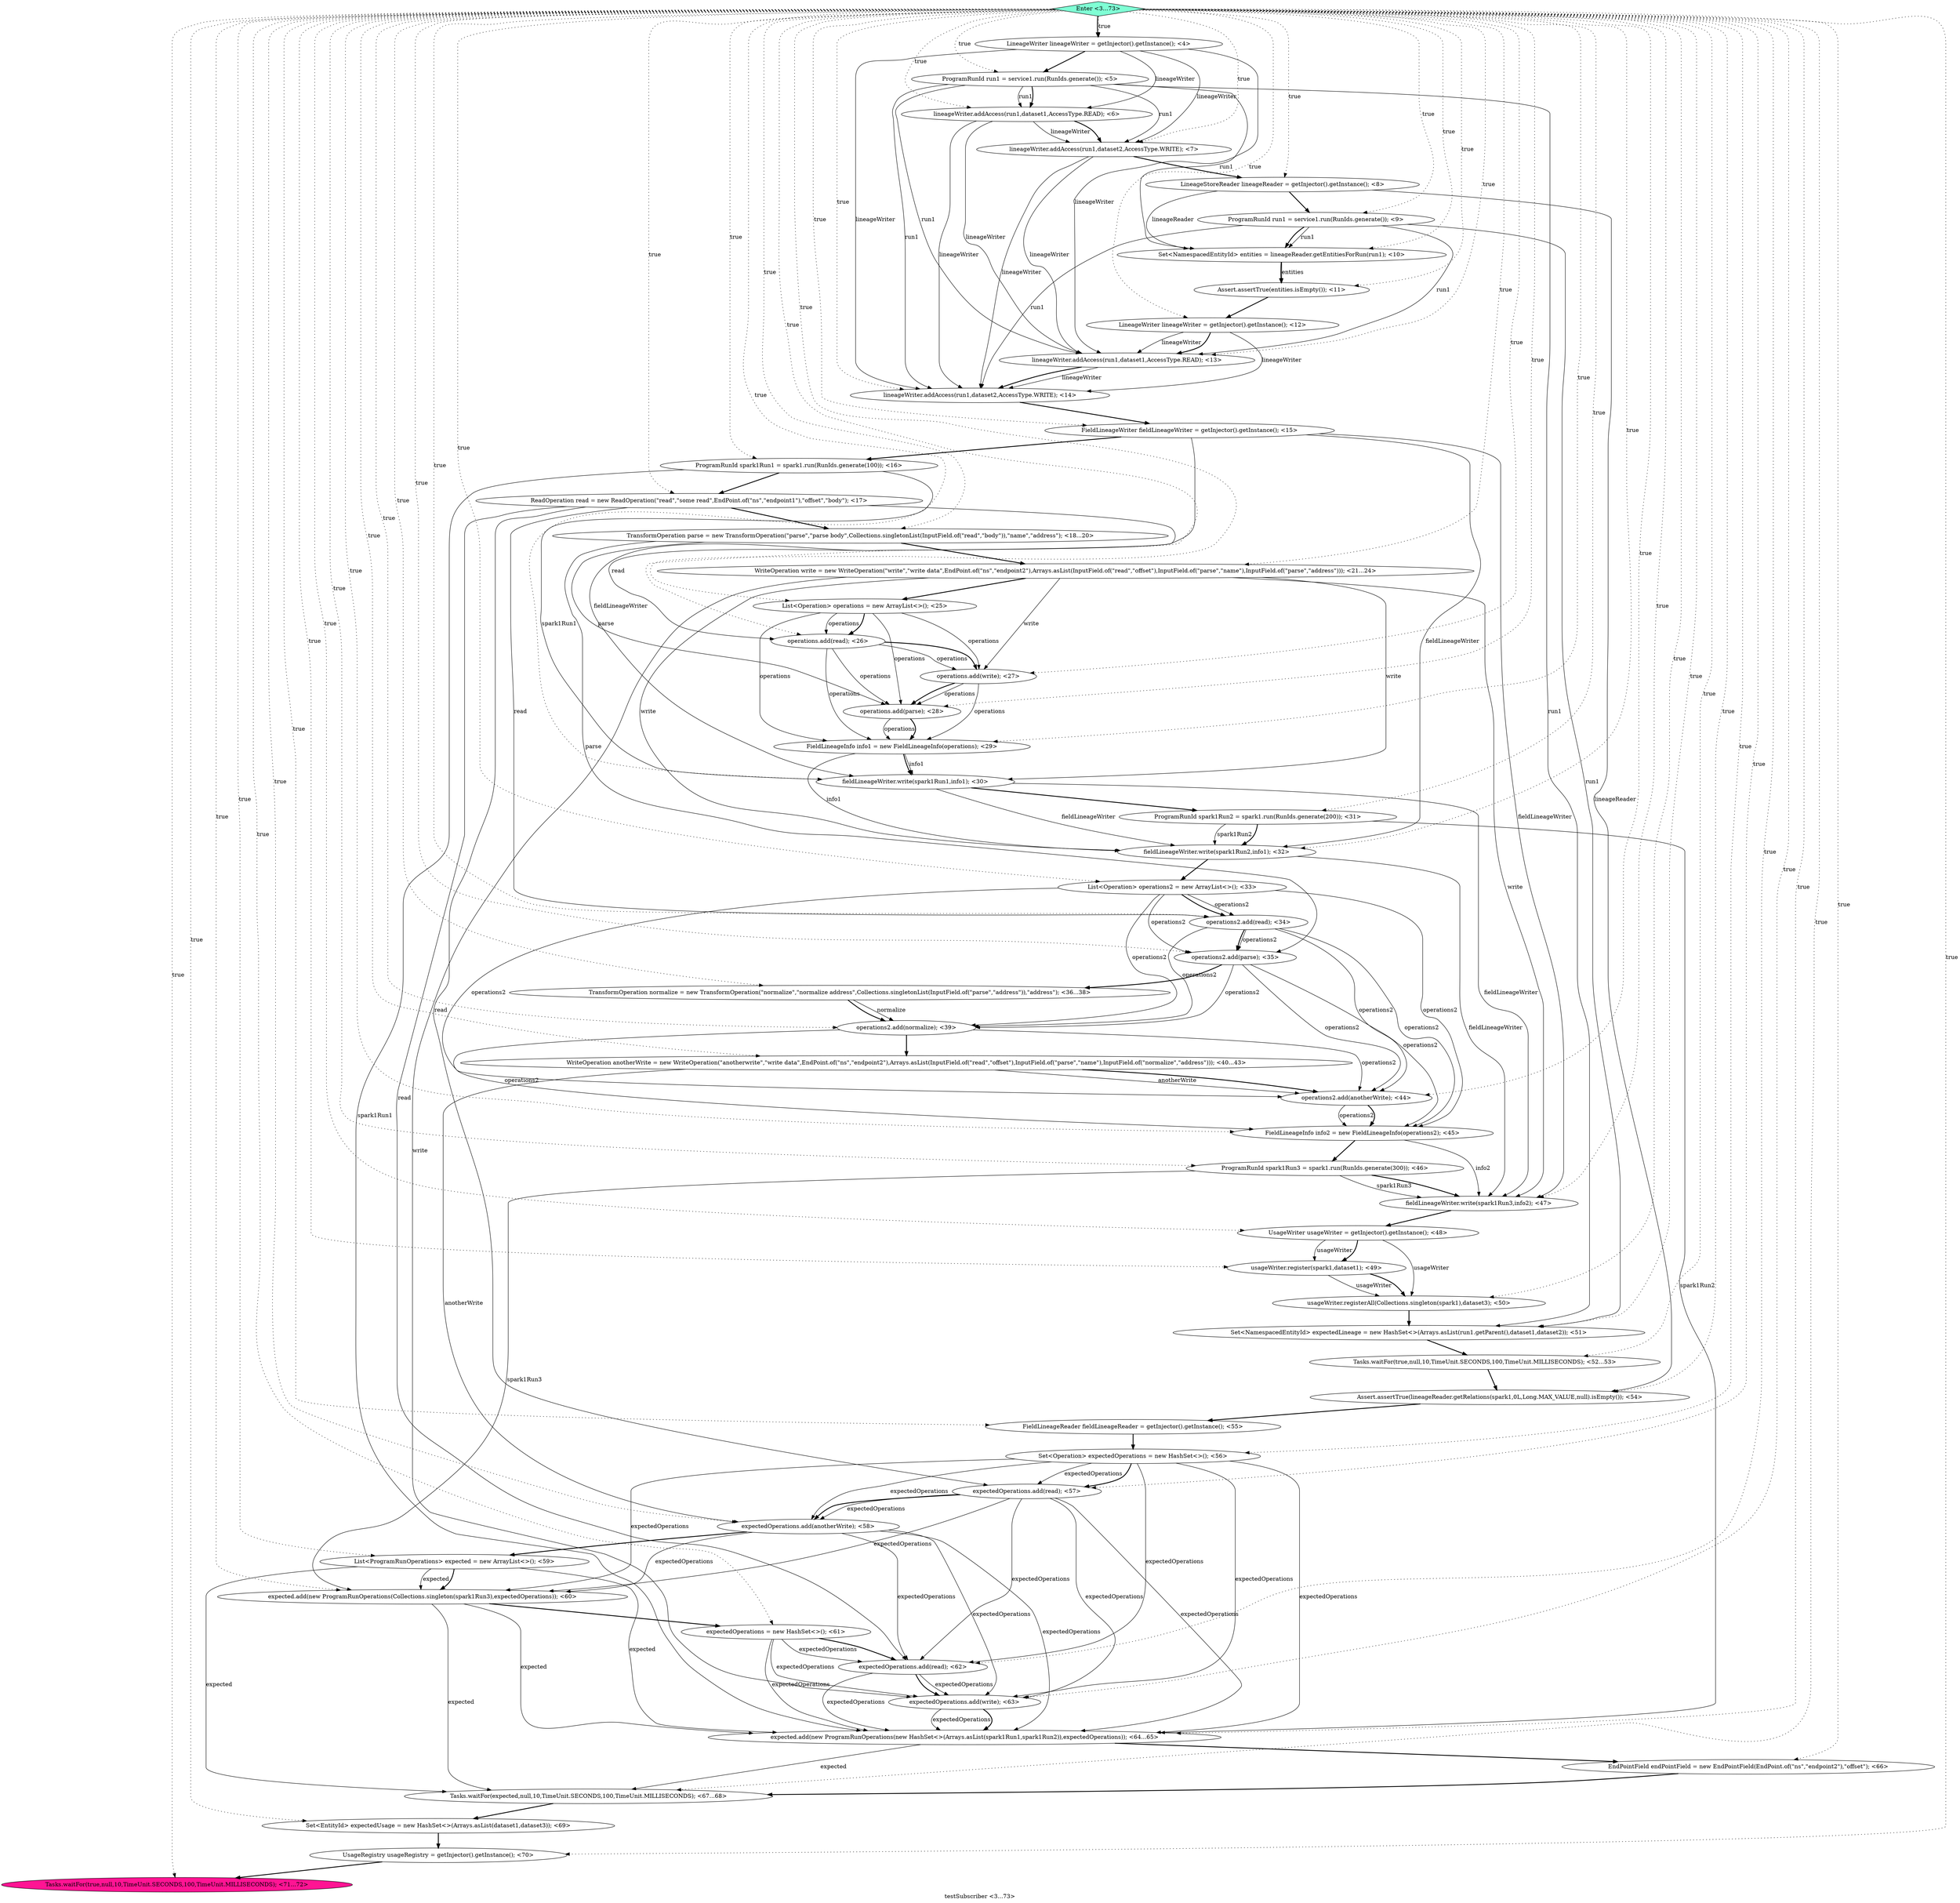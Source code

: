 digraph PDG {
label = "testSubscriber <3...73>";
0.46 [style = filled, label = "expectedOperations = new HashSet<>(); <61>", fillcolor = white, shape = ellipse];
0.38 [style = filled, label = "Tasks.waitFor(true,null,10,TimeUnit.SECONDS,100,TimeUnit.MILLISECONDS); <52...53>", fillcolor = white, shape = ellipse];
0.14 [style = filled, label = "TransformOperation parse = new TransformOperation(\"parse\",\"parse body\",Collections.singletonList(InputField.of(\"read\",\"body\")),\"name\",\"address\"); <18...20>", fillcolor = white, shape = ellipse];
0.30 [style = filled, label = "operations2.add(anotherWrite); <44>", fillcolor = white, shape = ellipse];
0.15 [style = filled, label = "WriteOperation write = new WriteOperation(\"write\",\"write data\",EndPoint.of(\"ns\",\"endpoint2\"),Arrays.asList(InputField.of(\"read\",\"offset\"),InputField.of(\"parse\",\"name\"),InputField.of(\"parse\",\"address\"))); <21...24>", fillcolor = white, shape = ellipse];
0.25 [style = filled, label = "operations2.add(read); <34>", fillcolor = white, shape = ellipse];
0.39 [style = filled, label = "Assert.assertTrue(lineageReader.getRelations(spark1,0L,Long.MAX_VALUE,null).isEmpty()); <54>", fillcolor = white, shape = ellipse];
0.33 [style = filled, label = "fieldLineageWriter.write(spark1Run3,info2); <47>", fillcolor = white, shape = ellipse];
0.47 [style = filled, label = "expectedOperations.add(read); <62>", fillcolor = white, shape = ellipse];
0.12 [style = filled, label = "ProgramRunId spark1Run1 = spark1.run(RunIds.generate(100)); <16>", fillcolor = white, shape = ellipse];
0.35 [style = filled, label = "usageWriter.register(spark1,dataset1); <49>", fillcolor = white, shape = ellipse];
0.45 [style = filled, label = "expected.add(new ProgramRunOperations(Collections.singleton(spark1Run3),expectedOperations)); <60>", fillcolor = white, shape = ellipse];
0.18 [style = filled, label = "operations.add(write); <27>", fillcolor = white, shape = ellipse];
0.11 [style = filled, label = "FieldLineageWriter fieldLineageWriter = getInjector().getInstance(); <15>", fillcolor = white, shape = ellipse];
0.52 [style = filled, label = "Set<EntityId> expectedUsage = new HashSet<>(Arrays.asList(dataset1,dataset3)); <69>", fillcolor = white, shape = ellipse];
0.31 [style = filled, label = "FieldLineageInfo info2 = new FieldLineageInfo(operations2); <45>", fillcolor = white, shape = ellipse];
0.54 [style = filled, label = "Tasks.waitFor(true,null,10,TimeUnit.SECONDS,100,TimeUnit.MILLISECONDS); <71...72>", fillcolor = deeppink, shape = ellipse];
0.0 [style = filled, label = "LineageWriter lineageWriter = getInjector().getInstance(); <4>", fillcolor = white, shape = ellipse];
0.24 [style = filled, label = "List<Operation> operations2 = new ArrayList<>(); <33>", fillcolor = white, shape = ellipse];
0.21 [style = filled, label = "fieldLineageWriter.write(spark1Run1,info1); <30>", fillcolor = white, shape = ellipse];
0.22 [style = filled, label = "ProgramRunId spark1Run2 = spark1.run(RunIds.generate(200)); <31>", fillcolor = white, shape = ellipse];
0.41 [style = filled, label = "Set<Operation> expectedOperations = new HashSet<>(); <56>", fillcolor = white, shape = ellipse];
0.23 [style = filled, label = "fieldLineageWriter.write(spark1Run2,info1); <32>", fillcolor = white, shape = ellipse];
0.17 [style = filled, label = "operations.add(read); <26>", fillcolor = white, shape = ellipse];
0.19 [style = filled, label = "operations.add(parse); <28>", fillcolor = white, shape = ellipse];
0.6 [style = filled, label = "Set<NamespacedEntityId> entities = lineageReader.getEntitiesForRun(run1); <10>", fillcolor = white, shape = ellipse];
0.20 [style = filled, label = "FieldLineageInfo info1 = new FieldLineageInfo(operations); <29>", fillcolor = white, shape = ellipse];
0.40 [style = filled, label = "FieldLineageReader fieldLineageReader = getInjector().getInstance(); <55>", fillcolor = white, shape = ellipse];
0.48 [style = filled, label = "expectedOperations.add(write); <63>", fillcolor = white, shape = ellipse];
0.5 [style = filled, label = "ProgramRunId run1 = service1.run(RunIds.generate()); <9>", fillcolor = white, shape = ellipse];
0.4 [style = filled, label = "LineageStoreReader lineageReader = getInjector().getInstance(); <8>", fillcolor = white, shape = ellipse];
0.55 [style = filled, label = "Enter <3...73>", fillcolor = aquamarine, shape = diamond];
0.13 [style = filled, label = "ReadOperation read = new ReadOperation(\"read\",\"some read\",EndPoint.of(\"ns\",\"endpoint1\"),\"offset\",\"body\"); <17>", fillcolor = white, shape = ellipse];
0.43 [style = filled, label = "expectedOperations.add(anotherWrite); <58>", fillcolor = white, shape = ellipse];
0.49 [style = filled, label = "expected.add(new ProgramRunOperations(new HashSet<>(Arrays.asList(spark1Run1,spark1Run2)),expectedOperations)); <64...65>", fillcolor = white, shape = ellipse];
0.36 [style = filled, label = "usageWriter.registerAll(Collections.singleton(spark1),dataset3); <50>", fillcolor = white, shape = ellipse];
0.10 [style = filled, label = "lineageWriter.addAccess(run1,dataset2,AccessType.WRITE); <14>", fillcolor = white, shape = ellipse];
0.37 [style = filled, label = "Set<NamespacedEntityId> expectedLineage = new HashSet<>(Arrays.asList(run1.getParent(),dataset1,dataset2)); <51>", fillcolor = white, shape = ellipse];
0.32 [style = filled, label = "ProgramRunId spark1Run3 = spark1.run(RunIds.generate(300)); <46>", fillcolor = white, shape = ellipse];
0.42 [style = filled, label = "expectedOperations.add(read); <57>", fillcolor = white, shape = ellipse];
0.8 [style = filled, label = "LineageWriter lineageWriter = getInjector().getInstance(); <12>", fillcolor = white, shape = ellipse];
0.50 [style = filled, label = "EndPointField endPointField = new EndPointField(EndPoint.of(\"ns\",\"endpoint2\"),\"offset\"); <66>", fillcolor = white, shape = ellipse];
0.51 [style = filled, label = "Tasks.waitFor(expected,null,10,TimeUnit.SECONDS,100,TimeUnit.MILLISECONDS); <67...68>", fillcolor = white, shape = ellipse];
0.1 [style = filled, label = "ProgramRunId run1 = service1.run(RunIds.generate()); <5>", fillcolor = white, shape = ellipse];
0.2 [style = filled, label = "lineageWriter.addAccess(run1,dataset1,AccessType.READ); <6>", fillcolor = white, shape = ellipse];
0.9 [style = filled, label = "lineageWriter.addAccess(run1,dataset1,AccessType.READ); <13>", fillcolor = white, shape = ellipse];
0.3 [style = filled, label = "lineageWriter.addAccess(run1,dataset2,AccessType.WRITE); <7>", fillcolor = white, shape = ellipse];
0.27 [style = filled, label = "TransformOperation normalize = new TransformOperation(\"normalize\",\"normalize address\",Collections.singletonList(InputField.of(\"parse\",\"address\")),\"address\"); <36...38>", fillcolor = white, shape = ellipse];
0.7 [style = filled, label = "Assert.assertTrue(entities.isEmpty()); <11>", fillcolor = white, shape = ellipse];
0.26 [style = filled, label = "operations2.add(parse); <35>", fillcolor = white, shape = ellipse];
0.29 [style = filled, label = "WriteOperation anotherWrite = new WriteOperation(\"anotherwrite\",\"write data\",EndPoint.of(\"ns\",\"endpoint2\"),Arrays.asList(InputField.of(\"read\",\"offset\"),InputField.of(\"parse\",\"name\"),InputField.of(\"normalize\",\"address\"))); <40...43>", fillcolor = white, shape = ellipse];
0.53 [style = filled, label = "UsageRegistry usageRegistry = getInjector().getInstance(); <70>", fillcolor = white, shape = ellipse];
0.34 [style = filled, label = "UsageWriter usageWriter = getInjector().getInstance(); <48>", fillcolor = white, shape = ellipse];
0.28 [style = filled, label = "operations2.add(normalize); <39>", fillcolor = white, shape = ellipse];
0.44 [style = filled, label = "List<ProgramRunOperations> expected = new ArrayList<>(); <59>", fillcolor = white, shape = ellipse];
0.16 [style = filled, label = "List<Operation> operations = new ArrayList<>(); <25>", fillcolor = white, shape = ellipse];
0.0 -> 0.1 [style = bold, label=""];
0.0 -> 0.2 [style = solid, label="lineageWriter"];
0.0 -> 0.3 [style = solid, label="lineageWriter"];
0.0 -> 0.9 [style = solid, label="lineageWriter"];
0.0 -> 0.10 [style = solid, label="lineageWriter"];
0.1 -> 0.2 [style = solid, label="run1"];
0.1 -> 0.2 [style = bold, label=""];
0.1 -> 0.3 [style = solid, label="run1"];
0.1 -> 0.6 [style = solid, label="run1"];
0.1 -> 0.9 [style = solid, label="run1"];
0.1 -> 0.10 [style = solid, label="run1"];
0.1 -> 0.37 [style = solid, label="run1"];
0.2 -> 0.3 [style = solid, label="lineageWriter"];
0.2 -> 0.3 [style = bold, label=""];
0.2 -> 0.9 [style = solid, label="lineageWriter"];
0.2 -> 0.10 [style = solid, label="lineageWriter"];
0.3 -> 0.4 [style = bold, label=""];
0.3 -> 0.9 [style = solid, label="lineageWriter"];
0.3 -> 0.10 [style = solid, label="lineageWriter"];
0.4 -> 0.5 [style = bold, label=""];
0.4 -> 0.6 [style = solid, label="lineageReader"];
0.4 -> 0.39 [style = solid, label="lineageReader"];
0.5 -> 0.6 [style = solid, label="run1"];
0.5 -> 0.6 [style = bold, label=""];
0.5 -> 0.9 [style = solid, label="run1"];
0.5 -> 0.10 [style = solid, label="run1"];
0.5 -> 0.37 [style = solid, label="run1"];
0.6 -> 0.7 [style = solid, label="entities"];
0.6 -> 0.7 [style = bold, label=""];
0.7 -> 0.8 [style = bold, label=""];
0.8 -> 0.9 [style = solid, label="lineageWriter"];
0.8 -> 0.9 [style = bold, label=""];
0.8 -> 0.10 [style = solid, label="lineageWriter"];
0.9 -> 0.10 [style = solid, label="lineageWriter"];
0.9 -> 0.10 [style = bold, label=""];
0.10 -> 0.11 [style = bold, label=""];
0.11 -> 0.12 [style = bold, label=""];
0.11 -> 0.21 [style = solid, label="fieldLineageWriter"];
0.11 -> 0.23 [style = solid, label="fieldLineageWriter"];
0.11 -> 0.33 [style = solid, label="fieldLineageWriter"];
0.12 -> 0.13 [style = bold, label=""];
0.12 -> 0.21 [style = solid, label="spark1Run1"];
0.12 -> 0.49 [style = solid, label="spark1Run1"];
0.13 -> 0.14 [style = bold, label=""];
0.13 -> 0.17 [style = solid, label="read"];
0.13 -> 0.25 [style = solid, label="read"];
0.13 -> 0.42 [style = solid, label="read"];
0.13 -> 0.47 [style = solid, label="read"];
0.14 -> 0.15 [style = bold, label=""];
0.14 -> 0.19 [style = solid, label="parse"];
0.14 -> 0.26 [style = solid, label="parse"];
0.15 -> 0.16 [style = bold, label=""];
0.15 -> 0.18 [style = solid, label="write"];
0.15 -> 0.21 [style = solid, label="write"];
0.15 -> 0.23 [style = solid, label="write"];
0.15 -> 0.33 [style = solid, label="write"];
0.15 -> 0.48 [style = solid, label="write"];
0.16 -> 0.17 [style = solid, label="operations"];
0.16 -> 0.17 [style = bold, label=""];
0.16 -> 0.18 [style = solid, label="operations"];
0.16 -> 0.19 [style = solid, label="operations"];
0.16 -> 0.20 [style = solid, label="operations"];
0.17 -> 0.18 [style = solid, label="operations"];
0.17 -> 0.18 [style = bold, label=""];
0.17 -> 0.19 [style = solid, label="operations"];
0.17 -> 0.20 [style = solid, label="operations"];
0.18 -> 0.19 [style = solid, label="operations"];
0.18 -> 0.19 [style = bold, label=""];
0.18 -> 0.20 [style = solid, label="operations"];
0.19 -> 0.20 [style = solid, label="operations"];
0.19 -> 0.20 [style = bold, label=""];
0.20 -> 0.21 [style = solid, label="info1"];
0.20 -> 0.21 [style = bold, label=""];
0.20 -> 0.23 [style = solid, label="info1"];
0.21 -> 0.22 [style = bold, label=""];
0.21 -> 0.23 [style = solid, label="fieldLineageWriter"];
0.21 -> 0.33 [style = solid, label="fieldLineageWriter"];
0.22 -> 0.23 [style = solid, label="spark1Run2"];
0.22 -> 0.23 [style = bold, label=""];
0.22 -> 0.49 [style = solid, label="spark1Run2"];
0.23 -> 0.24 [style = bold, label=""];
0.23 -> 0.33 [style = solid, label="fieldLineageWriter"];
0.24 -> 0.25 [style = solid, label="operations2"];
0.24 -> 0.25 [style = bold, label=""];
0.24 -> 0.26 [style = solid, label="operations2"];
0.24 -> 0.28 [style = solid, label="operations2"];
0.24 -> 0.30 [style = solid, label="operations2"];
0.24 -> 0.31 [style = solid, label="operations2"];
0.25 -> 0.26 [style = solid, label="operations2"];
0.25 -> 0.26 [style = bold, label=""];
0.25 -> 0.28 [style = solid, label="operations2"];
0.25 -> 0.30 [style = solid, label="operations2"];
0.25 -> 0.31 [style = solid, label="operations2"];
0.26 -> 0.27 [style = bold, label=""];
0.26 -> 0.28 [style = solid, label="operations2"];
0.26 -> 0.30 [style = solid, label="operations2"];
0.26 -> 0.31 [style = solid, label="operations2"];
0.27 -> 0.28 [style = solid, label="normalize"];
0.27 -> 0.28 [style = bold, label=""];
0.28 -> 0.29 [style = bold, label=""];
0.28 -> 0.30 [style = solid, label="operations2"];
0.28 -> 0.31 [style = solid, label="operations2"];
0.29 -> 0.30 [style = solid, label="anotherWrite"];
0.29 -> 0.30 [style = bold, label=""];
0.29 -> 0.43 [style = solid, label="anotherWrite"];
0.30 -> 0.31 [style = solid, label="operations2"];
0.30 -> 0.31 [style = bold, label=""];
0.31 -> 0.32 [style = bold, label=""];
0.31 -> 0.33 [style = solid, label="info2"];
0.32 -> 0.33 [style = solid, label="spark1Run3"];
0.32 -> 0.33 [style = bold, label=""];
0.32 -> 0.45 [style = solid, label="spark1Run3"];
0.33 -> 0.34 [style = bold, label=""];
0.34 -> 0.35 [style = solid, label="usageWriter"];
0.34 -> 0.35 [style = bold, label=""];
0.34 -> 0.36 [style = solid, label="usageWriter"];
0.35 -> 0.36 [style = solid, label="usageWriter"];
0.35 -> 0.36 [style = bold, label=""];
0.36 -> 0.37 [style = bold, label=""];
0.37 -> 0.38 [style = bold, label=""];
0.38 -> 0.39 [style = bold, label=""];
0.39 -> 0.40 [style = bold, label=""];
0.40 -> 0.41 [style = bold, label=""];
0.41 -> 0.42 [style = solid, label="expectedOperations"];
0.41 -> 0.42 [style = bold, label=""];
0.41 -> 0.43 [style = solid, label="expectedOperations"];
0.41 -> 0.45 [style = solid, label="expectedOperations"];
0.41 -> 0.47 [style = solid, label="expectedOperations"];
0.41 -> 0.48 [style = solid, label="expectedOperations"];
0.41 -> 0.49 [style = solid, label="expectedOperations"];
0.42 -> 0.43 [style = solid, label="expectedOperations"];
0.42 -> 0.43 [style = bold, label=""];
0.42 -> 0.45 [style = solid, label="expectedOperations"];
0.42 -> 0.47 [style = solid, label="expectedOperations"];
0.42 -> 0.48 [style = solid, label="expectedOperations"];
0.42 -> 0.49 [style = solid, label="expectedOperations"];
0.43 -> 0.44 [style = bold, label=""];
0.43 -> 0.45 [style = solid, label="expectedOperations"];
0.43 -> 0.47 [style = solid, label="expectedOperations"];
0.43 -> 0.48 [style = solid, label="expectedOperations"];
0.43 -> 0.49 [style = solid, label="expectedOperations"];
0.44 -> 0.45 [style = solid, label="expected"];
0.44 -> 0.45 [style = bold, label=""];
0.44 -> 0.49 [style = solid, label="expected"];
0.44 -> 0.51 [style = solid, label="expected"];
0.45 -> 0.46 [style = bold, label=""];
0.45 -> 0.49 [style = solid, label="expected"];
0.45 -> 0.51 [style = solid, label="expected"];
0.46 -> 0.47 [style = solid, label="expectedOperations"];
0.46 -> 0.47 [style = bold, label=""];
0.46 -> 0.48 [style = solid, label="expectedOperations"];
0.46 -> 0.49 [style = solid, label="expectedOperations"];
0.47 -> 0.48 [style = solid, label="expectedOperations"];
0.47 -> 0.48 [style = bold, label=""];
0.47 -> 0.49 [style = solid, label="expectedOperations"];
0.48 -> 0.49 [style = solid, label="expectedOperations"];
0.48 -> 0.49 [style = bold, label=""];
0.49 -> 0.50 [style = bold, label=""];
0.49 -> 0.51 [style = solid, label="expected"];
0.50 -> 0.51 [style = bold, label=""];
0.51 -> 0.52 [style = bold, label=""];
0.52 -> 0.53 [style = bold, label=""];
0.53 -> 0.54 [style = bold, label=""];
0.55 -> 0.0 [style = dotted, label="true"];
0.55 -> 0.0 [style = bold, label=""];
0.55 -> 0.1 [style = dotted, label="true"];
0.55 -> 0.2 [style = dotted, label="true"];
0.55 -> 0.3 [style = dotted, label="true"];
0.55 -> 0.4 [style = dotted, label="true"];
0.55 -> 0.5 [style = dotted, label="true"];
0.55 -> 0.6 [style = dotted, label="true"];
0.55 -> 0.7 [style = dotted, label="true"];
0.55 -> 0.8 [style = dotted, label="true"];
0.55 -> 0.9 [style = dotted, label="true"];
0.55 -> 0.10 [style = dotted, label="true"];
0.55 -> 0.11 [style = dotted, label="true"];
0.55 -> 0.12 [style = dotted, label="true"];
0.55 -> 0.13 [style = dotted, label="true"];
0.55 -> 0.14 [style = dotted, label="true"];
0.55 -> 0.15 [style = dotted, label="true"];
0.55 -> 0.16 [style = dotted, label="true"];
0.55 -> 0.17 [style = dotted, label="true"];
0.55 -> 0.18 [style = dotted, label="true"];
0.55 -> 0.19 [style = dotted, label="true"];
0.55 -> 0.20 [style = dotted, label="true"];
0.55 -> 0.21 [style = dotted, label="true"];
0.55 -> 0.22 [style = dotted, label="true"];
0.55 -> 0.23 [style = dotted, label="true"];
0.55 -> 0.24 [style = dotted, label="true"];
0.55 -> 0.25 [style = dotted, label="true"];
0.55 -> 0.26 [style = dotted, label="true"];
0.55 -> 0.27 [style = dotted, label="true"];
0.55 -> 0.28 [style = dotted, label="true"];
0.55 -> 0.29 [style = dotted, label="true"];
0.55 -> 0.30 [style = dotted, label="true"];
0.55 -> 0.31 [style = dotted, label="true"];
0.55 -> 0.32 [style = dotted, label="true"];
0.55 -> 0.33 [style = dotted, label="true"];
0.55 -> 0.34 [style = dotted, label="true"];
0.55 -> 0.35 [style = dotted, label="true"];
0.55 -> 0.36 [style = dotted, label="true"];
0.55 -> 0.37 [style = dotted, label="true"];
0.55 -> 0.38 [style = dotted, label="true"];
0.55 -> 0.39 [style = dotted, label="true"];
0.55 -> 0.40 [style = dotted, label="true"];
0.55 -> 0.41 [style = dotted, label="true"];
0.55 -> 0.42 [style = dotted, label="true"];
0.55 -> 0.43 [style = dotted, label="true"];
0.55 -> 0.44 [style = dotted, label="true"];
0.55 -> 0.45 [style = dotted, label="true"];
0.55 -> 0.46 [style = dotted, label="true"];
0.55 -> 0.47 [style = dotted, label="true"];
0.55 -> 0.48 [style = dotted, label="true"];
0.55 -> 0.49 [style = dotted, label="true"];
0.55 -> 0.50 [style = dotted, label="true"];
0.55 -> 0.51 [style = dotted, label="true"];
0.55 -> 0.52 [style = dotted, label="true"];
0.55 -> 0.53 [style = dotted, label="true"];
0.55 -> 0.54 [style = dotted, label="true"];
}

